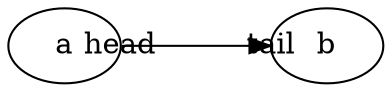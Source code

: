 digraph {
  rankdir = LR
  ranksep = 1
  a -> b [ taillabel = "tail"
           headlabel = "head"
           labeldistance = 7.2
           labelangle = 0
         ]
}
